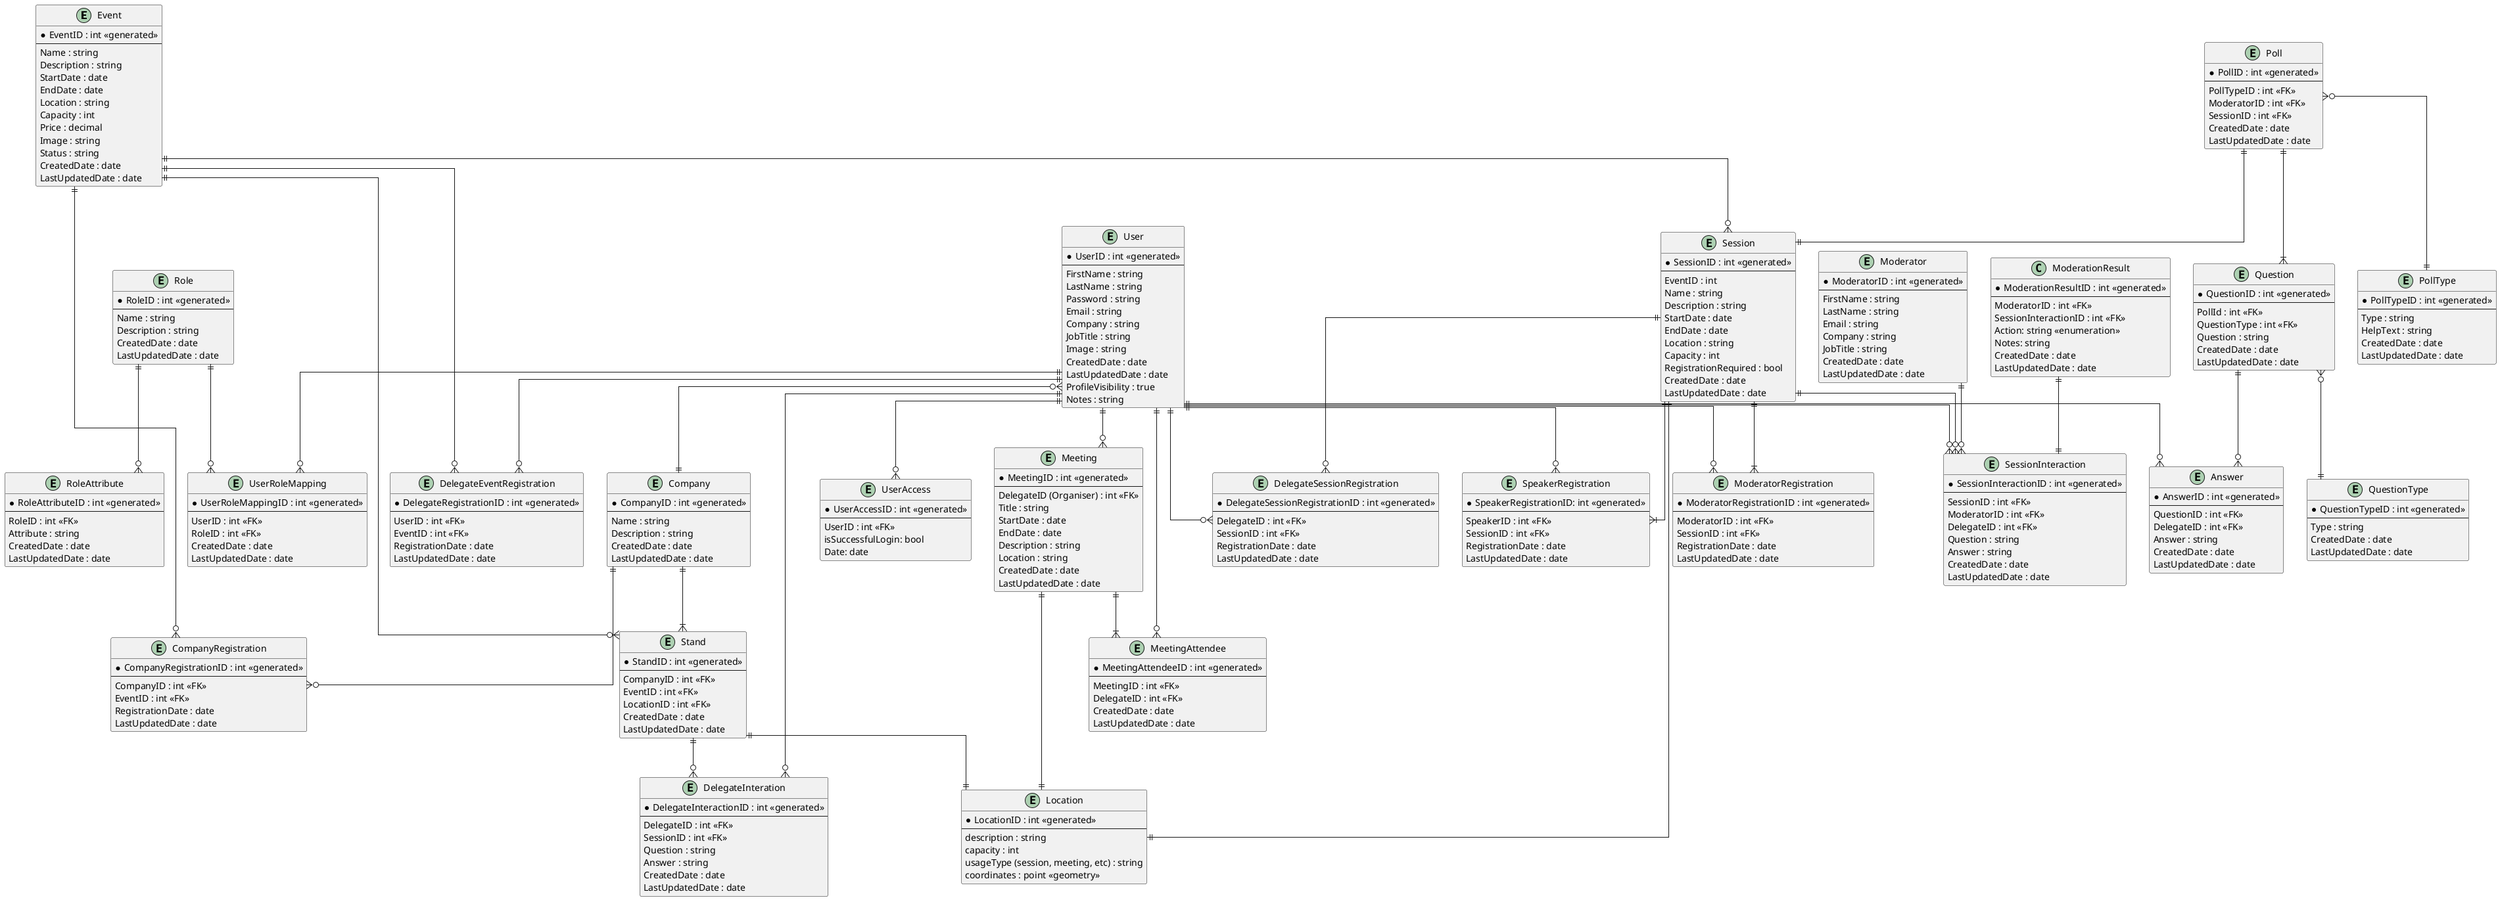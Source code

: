@startuml EntityRelationshipDiagram2

skinparam linetype ortho

/'
Glossary

Event: The event that is happening, e.g. App Development in a mobile world.
Delegates: People attending the event, sometimes on behalf of a company.
Exhibitor: A person attending the event on behalf of their company. Each Exhibitor works at one stand.
Moderator: Works in the background during a session filtering the questions sent in by delegates, for the purpose of avoiding anything unsuitable being sent to the speaker, and amalgamating similar questions into one so as to avoid repeating the same question
Session: A talk or presentation happening at the event. Several of these can happen at the same time at larger events and delegates would have to choose which ones they want to attend.  Sometimes these can require a pre-registration of interest to allow entry.
Speaker: An individual presenting the session. These can be the same as exhibitors, or they may be completely independent.
Stand: One per company at the event. These companies are ones that have paid to have a stand at the event.  Often these will be sponsors of the event looking to sell some sort of software or service to the delegates.   Multiple Exhibitors may work on one stand though.

Additional Items:

Poll: A question asked by a moderator to the delegates.  This is usually done to gauge the opinion of the delegates on a particular topic.
StandInteraction: A question asked by a delegate to an exhibitor.  This is usually done to find out more about the company or the products/services they offer.
'/

'Entities

entity "Event" as event {
    * EventID : int <<generated>>
    ---
    Name : string
    Description : string
    StartDate : date
    EndDate : date
    Location : string
    Capacity : int
    Price : decimal
    Image : string
    Status : string
    CreatedDate : date
    LastUpdatedDate : date
}

entity "UserAccess" as useraccess {
    * UserAccessID : int <<generated>>
    ---
    UserID : int <<FK>>
    isSuccessfulLogin: bool
    Date: date
}

entity "User" as user {
    * UserID : int <<generated>>
    ---
    FirstName : string
    LastName : string
    Password : string
    Email : string
    Company : string
    JobTitle : string
    Image : string
    CreatedDate : date
    LastUpdatedDate : date
    ProfileVisibility : true
    Notes : string
}

entity "UserRoleMapping" as userrolemapping {
    * UserRoleMappingID : int <<generated>>
    ---
    UserID : int <<FK>>
    RoleID : int <<FK>>
    CreatedDate : date
    LastUpdatedDate : date
}

entity "Role" as role {
    * RoleID : int <<generated>>
    ---
    Name : string
    Description : string
    CreatedDate : date
    LastUpdatedDate : date
}

entity "RoleAttribute" as roleattribute {
    * RoleAttributeID : int <<generated>>
    ---
    RoleID : int <<FK>>
    Attribute : string
    CreatedDate : date
    LastUpdatedDate : date
}

entity "DelegateEventRegistration" as delegateregistration {
    * DelegateRegistrationID : int <<generated>>
    ---
    UserID : int <<FK>>
    EventID : int <<FK>>
    RegistrationDate : date
    LastUpdatedDate : date
}

entity "Company" as company {
    * CompanyID : int <<generated>>
    ---
    Name : string
    Description : string
    CreatedDate : date
    LastUpdatedDate : date
}

entity "CompanyRegistration" as companyregistration {
    * CompanyRegistrationID : int <<generated>>
    ---
    CompanyID : int <<FK>>
    EventID : int <<FK>>
    RegistrationDate : date
    LastUpdatedDate : date
}

entity "Session" as session {
    * SessionID : int <<generated>>
    ---
    EventID : int
    Name : string
    Description : string
    StartDate : date
    EndDate : date
    Location : string
    Capacity : int
    RegistrationRequired : bool
    CreatedDate : date
    LastUpdatedDate : date
}

entity "SpeakerRegistration" as speakerregistration {
    * SpeakerRegistrationID: int <<generated>>
    ---
    SpeakerID : int <<FK>>
    SessionID : int <<FK>>
    RegistrationDate : date
    LastUpdatedDate : date
}

entity "Moderator" as moderator {
    * ModeratorID : int <<generated>>
    ---
    FirstName : string
    LastName : string
    Email : string
    Company : string
    JobTitle : string
    CreatedDate : date
    LastUpdatedDate : date
}

entity "ModeratorRegistration" as moderatorregistration {
    * ModeratorRegistrationID : int <<generated>>
    ---
    ModeratorID : int <<FK>>
    SessionID : int <<FK>>
    RegistrationDate : date
    LastUpdatedDate : date
}

class "ModerationResult" as moderationresult {
    * ModerationResultID : int <<generated>>
    ---
    ModeratorID : int <<FK>>
    SessionInteractionID : int <<FK>>
    Action: string <<enumeration>>
    Notes: string
    CreatedDate : date
    LastUpdatedDate : date
}

entity "Stand" as stand {
    * StandID : int <<generated>>
    ---
    CompanyID : int <<FK>>
    EventID : int <<FK>>
    LocationID : int <<FK>>
    CreatedDate : date
    LastUpdatedDate : date
}

entity "DelegateInteration" as delegateinteraction {
    * DelegateInteractionID : int <<generated>>
    ---
    DelegateID : int <<FK>>
    SessionID : int <<FK>>
    Question : string
    Answer : string
    CreatedDate : date
    LastUpdatedDate : date
}

entity "SessionInteraction" as sessioninteraction {
    * SessionInteractionID : int <<generated>>
    ---
    SessionID : int <<FK>>
    ModeratorID : int <<FK>>
    DelegateID : int <<FK>>
    Question : string
    Answer : string
    CreatedDate : date
    LastUpdatedDate : date
}

entity "DelegateSessionRegistration" as delegatesessionregistration {
    * DelegateSessionRegistrationID : int <<generated>>
    ---
    DelegateID : int <<FK>>
    SessionID : int <<FK>>
    RegistrationDate : date
    LastUpdatedDate : date
}

entity "Poll" as poll {
    * PollID : int <<generated>>
    ---
    PollTypeID : int <<FK>>
    ModeratorID : int <<FK>>
    SessionID : int <<FK>>
    CreatedDate : date
    LastUpdatedDate : date
}

entity "Question" as question {
    * QuestionID : int <<generated>>
    ---
    PollId : int <<FK>>
    QuestionType : int <<FK>>
    Question : string
    CreatedDate : date
    LastUpdatedDate : date
}

entity "QuestionType" as questiontype {
    * QuestionTypeID : int <<generated>>
    ---
    Type : string
    CreatedDate : date
    LastUpdatedDate : date
}

entity "Answer" as answer {
    * AnswerID : int <<generated>>
    ---
    QuestionID : int <<FK>>
    DelegateID : int <<FK>>
    Answer : string
    CreatedDate : date
    LastUpdatedDate : date
}

entity "Meeting" as meeting {
    * MeetingID : int <<generated>>
    ---
    DelegateID (Organiser) : int <<FK>>
    Title : string
    StartDate : date
    EndDate : date
    Description : string
    Location : string
    CreatedDate : date
    LastUpdatedDate : date
}

entity "MeetingAttendee" as meetingattendee {
    * MeetingAttendeeID : int <<generated>>
    ---
    MeetingID : int <<FK>>
    DelegateID : int <<FK>>
    CreatedDate : date
    LastUpdatedDate : date
}

entity "PollType" as polltype {
    * PollTypeID : int <<generated>>
    ---
    Type : string
    HelpText : string
    CreatedDate : date
    LastUpdatedDate : date
}

entity "Location" as location {
    * LocationID : int <<generated>>
    ---
    description : string
    capacity : int
    usageType (session, meeting, etc) : string
    coordinates : point <<geometry>>
}

'Associations
user ||--o{ useraccess
user ||--o{ userrolemapping
role ||--o{ userrolemapping
role ||--o{ roleattribute

event ||--o{ delegateregistration
user ||--o{ delegateregistration

user }o--|| company
event ||--o{ companyregistration
company ||--o{ companyregistration

event ||--o{ session
user ||--o{ speakerregistration
session ||--|{ speakerregistration

session ||--o{ sessioninteraction
moderator ||--o{ sessioninteraction
moderationresult ||--|| sessioninteraction
user ||--o{ sessioninteraction

user ||--o{ delegatesessionregistration
session ||--o{ delegatesessionregistration

company ||--|{ stand
event ||--o{ stand

user ||--o{ delegateinteraction
stand ||--o{ delegateinteraction

poll }o--|| polltype
poll ||--|{ question
question }o--|| questiontype
question ||--o{ answer
user ||--o{ answer
poll ||--|| session

user ||--o{ moderatorregistration
session ||--|{ moderatorregistration

user ||--o{ meetingattendee
user ||--o{ meeting
meeting ||--|{ meetingattendee

meeting ||--|| location
session ||--|| location
stand ||--|| location



' entity "DelegateEventRegistration" as delegateregistration {
'     * DelegateRegistrationID : int <<generated>>
'     ---
'     UserID : int <<FK>>
'     EventID : int <<FK>>
'     RegistrationDate : date
'     LastUpdatedDate : date
' }

' entity "Company" as company {
'     * CompanyID : int <<generated>>
'     ---
'     Name : string
'     Description : string
'     CreatedDate : date
'     LastUpdatedDate : date
' }

' entity "Exhibitor" as exhibitor {
'     * ExhibitorID : int <<generated>>
'     ---
'     CompanyID : int <<FK>>
'     FirstName : string
'     LastName : string
'     Email : string
'     Company : string
'     JobTitle : string
'     Image : string
'     CreatedDate : date
'     LastUpdatedDate : date
' }

' entity "CompanyRegistration" as companyregistration {
'     * CompanyRegistrationID : int <<generated>>
'     ---
'     CompanyID : int <<FK>>
'     EventID : int <<FK>>
'     RegistrationDate : date
'     LastUpdatedDate : date
' }

' entity "Session" as session {
'     * SessionID : int <<generated>>
'     ---
'     EventID : int
'     Name : string
'     Description : string
'     StartDate : date
'     EndDate : date
'     Location : string
'     Capacity : int
'     RegistrationRequired : bool
'     CreatedDate : date
'     LastUpdatedDate : date
' }

' entity "Speaker" as speaker {
'     * SpeakerID : int <<generated>>
'     ---
'     FirstName : string
'     LastName : string
'     Email : string
'     Company : string
'     JobTitle : string
'     Image : string
'     CreatedDate : date
'     LastUpdatedDate : date
' }

' entity "SpeakerRegistration" as speakerregistration {
'     * SpeakerRegistrationID: int <<generated>>
'     ---
'     SpeakerID : int <<FK>>
'     SessionID : int <<FK>>
'     RegistrationDate : date
'     LastUpdatedDate : date
' }

' entity "Moderator" as moderator {
'     * ModeratorID : int <<generated>>
'     ---
'     FirstName : string
'     LastName : string
'     Email : string
'     Company : string
'     JobTitle : string
'     CreatedDate : date
'     LastUpdatedDate : date
' }

' entity "ModeratorRegistration" as moderatorregistration {
'     * ModeratorRegistrationID : int <<generated>>
'     ---
'     ModeratorID : int <<FK>>
'     SessionID : int <<FK>>
'     RegistrationDate : date
'     LastUpdatedDate : date
' }

' class "ModerationResult" as moderationresult {
'     * ModerationResultID : int <<generated>>
'     ---
'     ModeratorID : int <<FK>>
'     SessionInteractionID : int <<FK>>
'     Action: string <<enumeration>>
'     Notes: string
'     CreatedDate : date
'     LastUpdatedDate : date
' }

' entity "Stand" as stand {
'     * StandID : int <<generated>>
'     ---
'     CompanyID : int <<FK>>
'     EventID : int <<FK>>
'     LocationID : int <<FK>>
'     CreatedDate : date
'     LastUpdatedDate : date
' }

' entity "DelegateInteration" as delegateinteraction {
'     * DelegateInteractionID : int <<generated>>
'     ---
'     DelegateID : int <<FK>>
'     SessionID : int <<FK>>
'     Question : string
'     Answer : string
'     CreatedDate : date
'     LastUpdatedDate : date
' }

' entity "SessionInteraction" as sessioninteraction {
'     * SessionInteractionID : int <<generated>>
'     ---
'     SessionID : int <<FK>>
'     ModeratorID : int <<FK>>
'     DelegateID : int <<FK>>
'     Question : string
'     Answer : string
'     CreatedDate : date
'     LastUpdatedDate : date
' }

' entity "DelegateSessionRegistration" as delegatesessionregistration {
'     * DelegateSessionRegistrationID : int <<generated>>
'     ---
'     DelegateID : int <<FK>>
'     SessionID : int <<FK>>
'     RegistrationDate : date
'     LastUpdatedDate : date
' }

' entity "Poll" as poll {
'     * PollID : int <<generated>>
'     ---
'     PollTypeID : int <<FK>>
'     ModeratorID : int <<FK>>
'     SessionID : int <<FK>>
'     CreatedDate : date
'     LastUpdatedDate : date
' }

' entity "Question" as question {
'     * QuestionID : int <<generated>>
'     ---
'     PollId : int <<FK>>
'     QuestionType : int <<FK>>
'     Question : string
'     CreatedDate : date
'     LastUpdatedDate : date
' }

' entity "QuestionType" as questiontype {
'     * QuestionTypeID : int <<generated>>
'     ---
'     Type : string
'     CreatedDate : date
'     LastUpdatedDate : date
' }

' entity "Answer" as answer {
'     * AnswerID : int <<generated>>
'     ---
'     QuestionID : int <<FK>>
'     DelegateID : int <<FK>>
'     Answer : string
'     CreatedDate : date
'     LastUpdatedDate : date
' }

' entity "Meeting" as meeting {
'     * MeetingID : int <<generated>>
'     ---
'     DelegateID (Organiser) : int <<FK>>
'     Title : string
'     StartDate : date
'     EndDate : date
'     Description : string
'     Location : string
'     CreatedDate : date
'     LastUpdatedDate : date
' }

' entity "MeetingAttendee" as meetingattendee {
'     * MeetingAttendeeID : int <<generated>>
'     ---
'     MeetingID : int <<FK>>
'     DelegateID : int <<FK>>
'     CreatedDate : date
'     LastUpdatedDate : date
' }

' entity "PollType" as polltype {
'     * PollTypeID : int <<generated>>
'     ---
'     Type : string
'     HelpText : string
'     CreatedDate : date
'     LastUpdatedDate : date
' }

' entity "Location" as location {
'     * LocationID : int <<generated>>
'     ---
'     description : string
'     capacity : int
'     usageType (session, meeting, etc) : string
'     coordinates : point <<geometry>>
' }

' 'Associations

' event ||--o{ delegateregistration
' delegate ||--o{ delegateregistration

' exhibitor }o--|| company
' event ||--o{ companyregistration
' company ||--o{ companyregistration

' event ||--o{ session
' speaker ||--o{ speakerregistration
' session ||--|{ speakerregistration

' moderator ||--o{ moderatorregistration
' session ||--|{ moderatorregistration

' session ||--o{ sessioninteraction
' moderator ||--o{ sessioninteraction
' delegate ||--o{ sessioninteraction

' delegate ||--o{ delegatesessionregistration
' session ||--o{ delegatesessionregistration

' company ||--|{ stand
' event ||--o{ stand
' delegate ||--o{ delegateinteraction
' stand ||--o{ delegateinteraction

' stand ||--|| location

' poll ||--|| polltype
' poll ||--|{ question
' question ||--o{ answer
' delegate ||--o{ answer

' session ||--o{ poll

' delegate ||--o{ meetingattendee
' delegate ||--o{ meeting
' meeting ||--|{ meetingattendee

' meeting }o--|| location
' session }o--|| location

' questiontype ||--|| question

' moderator ||--o{ moderationresult
' sessioninteraction ||--o{ moderationresult

@enduml
